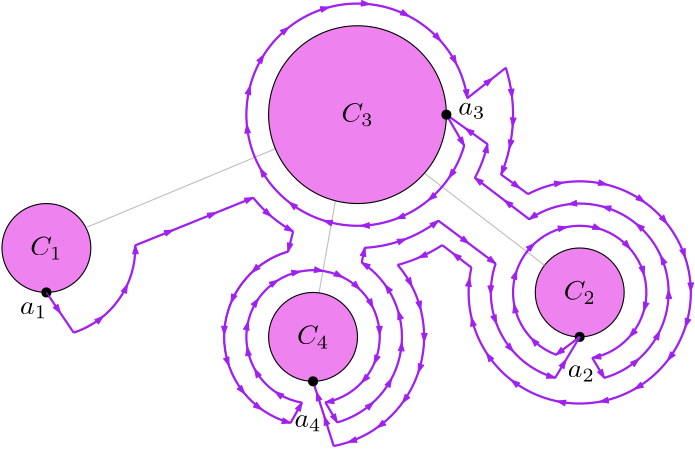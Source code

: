 <?xml version="1.0"?>
<!DOCTYPE ipe SYSTEM "ipe.dtd">
<ipe version="70005" creator="Ipe 7.1.4">
<info created="D:20140611141459" modified="D:20140611142837"/>
<ipestyle name="basic">
<symbol name="arrow/arc(spx)">
<path stroke="sym-stroke" fill="sym-stroke" pen="sym-pen">
0 0 m
-1 0.333 l
-1 -0.333 l
h
</path>
</symbol>
<symbol name="arrow/farc(spx)">
<path stroke="sym-stroke" fill="white" pen="sym-pen">
0 0 m
-1 0.333 l
-1 -0.333 l
h
</path>
</symbol>
<symbol name="mark/circle(sx)" transformations="translations">
<path fill="sym-stroke">
0.6 0 0 0.6 0 0 e
0.4 0 0 0.4 0 0 e
</path>
</symbol>
<symbol name="mark/disk(sx)" transformations="translations">
<path fill="sym-stroke">
0.6 0 0 0.6 0 0 e
</path>
</symbol>
<symbol name="mark/fdisk(sfx)" transformations="translations">
<group>
<path fill="sym-fill">
0.5 0 0 0.5 0 0 e
</path>
<path fill="sym-stroke" fillrule="eofill">
0.6 0 0 0.6 0 0 e
0.4 0 0 0.4 0 0 e
</path>
</group>
</symbol>
<symbol name="mark/box(sx)" transformations="translations">
<path fill="sym-stroke" fillrule="eofill">
-0.6 -0.6 m
0.6 -0.6 l
0.6 0.6 l
-0.6 0.6 l
h
-0.4 -0.4 m
0.4 -0.4 l
0.4 0.4 l
-0.4 0.4 l
h
</path>
</symbol>
<symbol name="mark/square(sx)" transformations="translations">
<path fill="sym-stroke">
-0.6 -0.6 m
0.6 -0.6 l
0.6 0.6 l
-0.6 0.6 l
h
</path>
</symbol>
<symbol name="mark/fsquare(sfx)" transformations="translations">
<group>
<path fill="sym-fill">
-0.5 -0.5 m
0.5 -0.5 l
0.5 0.5 l
-0.5 0.5 l
h
</path>
<path fill="sym-stroke" fillrule="eofill">
-0.6 -0.6 m
0.6 -0.6 l
0.6 0.6 l
-0.6 0.6 l
h
-0.4 -0.4 m
0.4 -0.4 l
0.4 0.4 l
-0.4 0.4 l
h
</path>
</group>
</symbol>
<symbol name="mark/cross(sx)" transformations="translations">
<group>
<path fill="sym-stroke">
-0.43 -0.57 m
0.57 0.43 l
0.43 0.57 l
-0.57 -0.43 l
h
</path>
<path fill="sym-stroke">
-0.43 0.57 m
0.57 -0.43 l
0.43 -0.57 l
-0.57 0.43 l
h
</path>
</group>
</symbol>
<symbol name="arrow/fnormal(spx)">
<path stroke="sym-stroke" fill="white" pen="sym-pen">
0 0 m
-1 0.333 l
-1 -0.333 l
h
</path>
</symbol>
<symbol name="arrow/pointed(spx)">
<path stroke="sym-stroke" fill="sym-stroke" pen="sym-pen">
0 0 m
-1 0.333 l
-0.8 0 l
-1 -0.333 l
h
</path>
</symbol>
<symbol name="arrow/fpointed(spx)">
<path stroke="sym-stroke" fill="white" pen="sym-pen">
0 0 m
-1 0.333 l
-0.8 0 l
-1 -0.333 l
h
</path>
</symbol>
<symbol name="arrow/linear(spx)">
<path stroke="sym-stroke" pen="sym-pen">
-1 0.333 m
0 0 l
-1 -0.333 l
</path>
</symbol>
<symbol name="arrow/fdouble(spx)">
<path stroke="sym-stroke" fill="white" pen="sym-pen">
0 0 m
-1 0.333 l
-1 -0.333 l
h
-1 0 m
-2 0.333 l
-2 -0.333 l
h
</path>
</symbol>
<symbol name="arrow/double(spx)">
<path stroke="sym-stroke" fill="sym-stroke" pen="sym-pen">
0 0 m
-1 0.333 l
-1 -0.333 l
h
-1 0 m
-2 0.333 l
-2 -0.333 l
h
</path>
</symbol>
<pen name="heavier" value="0.8"/>
<pen name="fat" value="1.2"/>
<pen name="ultrafat" value="2"/>
<symbolsize name="large" value="5"/>
<symbolsize name="small" value="2"/>
<symbolsize name="tiny" value="1.1"/>
<arrowsize name="large" value="10"/>
<arrowsize name="small" value="5"/>
<arrowsize name="tiny" value="3"/>
<color name="red" value="1 0 0"/>
<color name="green" value="0 1 0"/>
<color name="blue" value="0 0 1"/>
<color name="yellow" value="1 1 0"/>
<color name="orange" value="1 0.647 0"/>
<color name="gold" value="1 0.843 0"/>
<color name="purple" value="0.627 0.125 0.941"/>
<color name="gray" value="0.745"/>
<color name="brown" value="0.647 0.165 0.165"/>
<color name="navy" value="0 0 0.502"/>
<color name="pink" value="1 0.753 0.796"/>
<color name="seagreen" value="0.18 0.545 0.341"/>
<color name="turquoise" value="0.251 0.878 0.816"/>
<color name="violet" value="0.933 0.51 0.933"/>
<color name="darkblue" value="0 0 0.545"/>
<color name="darkcyan" value="0 0.545 0.545"/>
<color name="darkgray" value="0.663"/>
<color name="darkgreen" value="0 0.392 0"/>
<color name="darkmagenta" value="0.545 0 0.545"/>
<color name="darkorange" value="1 0.549 0"/>
<color name="darkred" value="0.545 0 0"/>
<color name="lightblue" value="0.678 0.847 0.902"/>
<color name="lightcyan" value="0.878 1 1"/>
<color name="lightgray" value="0.827"/>
<color name="lightgreen" value="0.565 0.933 0.565"/>
<color name="lightyellow" value="1 1 0.878"/>
<dashstyle name="dashed" value="[4] 0"/>
<dashstyle name="dotted" value="[1 3] 0"/>
<dashstyle name="dash dotted" value="[4 2 1 2] 0"/>
<dashstyle name="dash dot dotted" value="[4 2 1 2 1 2] 0"/>
<textsize name="large" value="\large"/>
<textsize name="small" value="\small"/>
<textsize name="tiny" value="\tiny"/>
<textsize name="Large" value="\Large"/>
<textsize name="LARGE" value="\LARGE"/>
<textsize name="huge" value="\huge"/>
<textsize name="Huge" value="\Huge"/>
<textsize name="footnote" value="\footnotesize"/>
<textstyle name="center" begin="\begin{center}" end="\end{center}"/>
<textstyle name="itemize" begin="\begin{itemize}" end="\end{itemize}"/>
<textstyle name="item" begin="\begin{itemize}\item{}" end="\end{itemize}"/>
<gridsize name="4 pts" value="4"/>
<gridsize name="8 pts (~3 mm)" value="8"/>
<gridsize name="16 pts (~6 mm)" value="16"/>
<gridsize name="32 pts (~12 mm)" value="32"/>
<gridsize name="10 pts (~3.5 mm)" value="10"/>
<gridsize name="20 pts (~7 mm)" value="20"/>
<gridsize name="14 pts (~5 mm)" value="14"/>
<gridsize name="28 pts (~10 mm)" value="28"/>
<gridsize name="56 pts (~20 mm)" value="56"/>
<anglesize name="90 deg" value="90"/>
<anglesize name="60 deg" value="60"/>
<anglesize name="45 deg" value="45"/>
<anglesize name="30 deg" value="30"/>
<anglesize name="22.5 deg" value="22.5"/>
<tiling name="falling" angle="-60" step="4" width="1"/>
<tiling name="rising" angle="30" step="4" width="1"/>
</ipestyle>
<page>
<layer name="alpha"/>
<view layers="alpha" active="alpha"/>
<path layer="alpha" stroke="black" fill="violet">
16 0 0 16 80 736 e
</path>
<path stroke="black" fill="violet">
16 0 0 16 272 720 e
</path>
<use name="mark/disk(sx)" pos="272 704" size="normal" stroke="black"/>
<path stroke="gray">
94.2195 743.335 m
162.443 771.738 l
</path>
<path stroke="gray">
259.339 729.782 m
216.069 762.913 l
</path>
<path stroke="purple" pen="heavier">
80 720 m
89.8173 705.543 l
</path>
<path stroke="gray">
184.061 753 m
178.148 719.855 l
</path>
<path stroke="purple" pen="heavier">
89.8173 705.543 m
32 0 0 32 80 736 111.986 736.946 a
</path>
<path stroke="purple" pen="heavier">
111.986 736.946 m
154.434 754.121 l
</path>
<path stroke="purple" pen="heavier">
154.434 754.121 m
48 0 0 48 192 784 168.811 741.973 a
</path>
<path stroke="purple" pen="heavier">
168.811 741.973 m
167.003 734.709 l
</path>
<path stroke="purple" pen="heavier">
167.003 734.709 m
32 0 0 32 176 704 167.902 673.042 a
</path>
<path stroke="purple" pen="heavier">
167.902 673.042 m
172.02 680.332 l
</path>
<path stroke="purple" pen="heavier">
180.459 680.418 m
184.7 673.205 l
</path>
<path stroke="purple" pen="heavier">
172.02 680.332 m
24 0 0 -24 176 704 180.459 680.418 a
</path>
<path stroke="purple" pen="heavier">
193.517 730.78 m
194.622 736.072 l
</path>
<path stroke="purple" pen="heavier">
184.7 673.205 m
32 0 0 32 176 704 193.517 730.78 a
</path>
<path stroke="purple" pen="heavier">
221.116 745.839 m
241.73 730.378 l
</path>
<path stroke="purple" pen="heavier">
234.268 761.253 m
253.83 746.341 l
</path>
<path stroke="purple" pen="heavier">
194.622 736.072 m
48 0 0 48 192 784 221.116 745.839 a
</path>
<path stroke="purple" pen="heavier">
241.73 730.378 m
32 0 0 32 272 720 263.153 689.247 a
</path>
<path stroke="purple" pen="heavier">
263.153 689.247 m
272 704 l
</path>
<path stroke="purple" pen="heavier">
272 704 m
263.484 697.562 l
</path>
<path stroke="purple" pen="heavier">
263.484 697.562 m
24 0 0 -24 272 720 276.532 696.432 a
</path>
<path stroke="purple" pen="heavier">
276.532 696.432 m
280.837 689.244 l
</path>
<path stroke="purple" pen="heavier">
280.837 689.244 m
32 0 0 32 272 720 253.83 746.341 a
</path>
<path stroke="purple" pen="heavier">
234.268 761.253 m
48 0 0 48 192 784 238.813 773.391 a
</path>
<path stroke="purple" pen="heavier">
238.813 773.391 m
224 784 l
</path>
<path stroke="purple" pen="heavier">
224 784 m
230.419 772.867 l
</path>
<path stroke="purple" pen="heavier">
230.419 772.867 m
40 0 0 -40 192 784 231.553 789.96 a
</path>
<path stroke="purple" pen="heavier">
231.553 789.96 m
245.395 800.881 l
</path>
<path stroke="purple" pen="heavier">
245.395 800.881 m
56 0 0 -56 192 784 243.686 762.447 a
</path>
<path stroke="purple" pen="heavier">
243.686 762.447 m
253.395 755.41 l
</path>
<path stroke="purple" pen="heavier">
233.014 728.951 m
222.507 737.039 l
</path>
<path stroke="purple" pen="heavier">
253.395 755.41 m
40 0 0 -40 272 720 233.014 728.951 a
</path>
<path stroke="purple" pen="heavier">
222.507 737.039 m
56 0 0 -56 192 784 206.472 729.902 a
</path>
<path stroke="purple" pen="heavier">
206.472 729.902 m
39.9936 0 0 -39.9936 176 704 183.447 664.706 a
</path>
<path stroke="purple" pen="heavier">
183.447 664.706 m
176 688 l
</path>
<path matrix="1 0 0 1 96 -32" stroke="black" fill="violet">
16 0 0 16 80 736 e
</path>
<path stroke="black" fill="violet">
32 0 0 32 192 784 e
</path>
<use matrix="1 0 0 1 0 -16" name="mark/disk(sx)" pos="176 704" size="normal" stroke="black"/>
<use name="mark/disk(sx)" pos="80 720" size="normal" stroke="black"/>
<path stroke="purple" fill="violet" arrow="normal/tiny">
80 720 m
85.0189 712.609 l
</path>
<path stroke="purple" fill="violet" arrow="normal/tiny">
89.8173 705.543 m
32 0 0 32 80 736 100.415 711.358 a
</path>
<path stroke="purple" arrow="normal/tiny">
89.8173 705.543 m
32 0 0 32 80 736 109.161 722.822 a
</path>
<path stroke="purple" arrow="normal/tiny">
89.8173 705.543 m
32 0 0 32 80 736 111.986 736.946 a
</path>
<path stroke="purple" arrow="normal/tiny">
111.986 736.946 m
125.542 742.431 l
</path>
<path stroke="purple" arrow="normal/tiny">
111.986 736.946 m
141.059 748.71 l
</path>
<path stroke="purple" arrow="normal/tiny">
141.059 748.71 m
154.434 754.121 l
</path>
<path stroke="purple" arrow="normal/tiny">
154.434 754.121 m
48 0 0 48 192 784 160.885 747.45 a
</path>
<path stroke="purple" arrow="normal/tiny">
160.885 747.45 m
48 0 0 48 192 784 168.811 741.973 a
</path>
<path stroke="purple" arrow="normal/tiny">
168.811 741.973 m
167.003 734.709 l
</path>
<path stroke="purple" arrow="normal/tiny">
167.003 734.709 m
32 0 0 32 176 704 154.02 727.257 a
</path>
<path stroke="purple" arrow="normal/tiny">
167.003 734.709 m
32 0 0 32 176 704 146.469 716.325 a
</path>
<path stroke="purple" arrow="normal/tiny">
167.003 734.709 m
32 0 0 32 176 704 144.01 704.807 a
</path>
<path stroke="purple" arrow="normal/tiny">
167.003 734.709 m
32 0 0 32 176 704 145.728 693.625 a
</path>
<path stroke="purple" arrow="normal/tiny">
167.003 734.709 m
32 0 0 32 176 704 151.389 683.547 a
</path>
<path stroke="purple" arrow="normal/tiny">
167.003 734.709 m
32 0 0 32 176 704 157.558 677.849 a
</path>
<path stroke="purple" arrow="normal/tiny">
167.003 734.709 m
32 0 0 32 176 704 167.902 673.042 a
</path>
<path stroke="purple" arrow="normal/tiny">
167.902 673.042 m
172.02 680.332 l
</path>
<path stroke="purple" arrow="normal/tiny">
172.02 680.332 m
24 0 0 -24 176 704 162.371 684.245 a
</path>
<path stroke="purple" arrow="normal/tiny">
162.371 684.245 m
24 0 0 -24 176 704 154.988 692.402 a
</path>
<path stroke="purple" arrow="normal/tiny">
154.988 692.402 m
24 0 0 -24 176 704 152.286 700.305 a
</path>
<path stroke="purple" arrow="normal/tiny">
152.286 700.305 m
24 0 0 -24 176 704 152.639 709.501 a
</path>
<path stroke="purple" arrow="normal/tiny">
152.639 709.501 m
24 0 0 -24 176 704 156.289 717.692 a
</path>
<path stroke="purple" arrow="normal/tiny">
156.289 717.692 m
24 0 0 -24 176 704 163.298 724.363 a
</path>
<path stroke="purple" arrow="normal/tiny">
163.298 724.363 m
24 0 0 -24 176 704 171.392 727.553 a
</path>
<path stroke="purple" arrow="normal/tiny">
171.392 727.553 m
24 0 0 -24 176 704 179.529 727.739 a
</path>
<path stroke="purple" arrow="normal/tiny">
179.529 727.739 m
24 0 0 -24 176 704 186.605 725.53 a
</path>
<path stroke="purple" arrow="normal/tiny">
186.605 725.53 m
24 0 0 -24 176 704 192.751 721.187 a
</path>
<path stroke="purple" arrow="normal/tiny">
192.751 721.187 m
24 0 0 -24 176 704 197.529 714.607 a
</path>
<path stroke="purple" arrow="normal/tiny">
197.529 714.607 m
24 0 0 -24 176 704 199.988 704.762 a
</path>
<path stroke="purple" arrow="normal/tiny">
199.988 704.762 m
24 0 0 -24 176 704 197.985 694.373 a
</path>
<path stroke="purple" arrow="normal/tiny">
197.985 694.373 m
24 0 0 -24 176 704 193.555 687.635 a
</path>
<path stroke="purple" arrow="normal/tiny">
193.555 687.635 m
24 0 0 -24 176 704 180.459 680.418 a
</path>
<path stroke="purple" cap="1" arrow="normal/tiny">
180.459 680.418 m
184.7 673.205 l
</path>
<path stroke="purple" cap="1" arrow="normal/tiny">
184.7 673.205 m
32 0 0 32 176 704 197.708 680.489 a
</path>
<path stroke="purple" cap="1" arrow="normal/tiny">
197.708 680.489 m
32 0 0 32 176 704 204.237 688.945 a
</path>
<path stroke="purple" cap="1" arrow="normal/tiny">
204.237 688.945 m
32 0 0 32 176 704 207.938 702.006 a
</path>
<path stroke="purple" cap="1" arrow="normal/tiny">
207.938 702.006 m
32 0 0 32 176 704 206.617 713.307 a
</path>
<path stroke="purple" cap="1" arrow="normal/tiny">
206.617 713.307 m
32 0 0 32 176 704 201.953 722.72 a
</path>
<path stroke="purple" cap="1" arrow="normal/tiny">
201.953 722.72 m
32 0 0 32 176 704 193.517 730.78 a
</path>
<path stroke="purple" cap="1" arrow="normal/tiny">
193.517 730.78 m
194.622 736.072 l
</path>
<path stroke="purple" cap="1" arrow="normal/tiny">
194.622 736.072 m
48 0 0 48 192 784 209.399 739.264 a
</path>
<path stroke="purple" cap="1" arrow="normal/tiny">
209.399 739.264 m
48 0 0 48 192 784 221.116 745.839 a
</path>
<path stroke="purple" cap="1" arrow="normal/tiny">
221.116 745.839 m
232.043 737.644 l
</path>
<path stroke="purple" cap="1" arrow="normal/tiny">
232.043 737.644 m
241.73 730.378 l
</path>
<path stroke="purple" cap="1" arrow="normal/tiny">
241.73 730.378 m
32 0 0 32 272 720 240.007 719.354 a
</path>
<path stroke="purple" cap="1" arrow="normal/tiny">
240.007 719.354 m
32 0 0 32 272 720 242.017 708.819 a
</path>
<path stroke="purple" cap="1" arrow="normal/tiny">
242.017 708.819 m
32 0 0 32 272 720 248.05 698.778 a
</path>
<path stroke="purple" cap="1" arrow="normal/tiny">
248.05 698.778 m
32 0 0 32 272 720 263.153 689.247 a
</path>
<path stroke="purple" cap="1" arrow="normal/tiny">
263.153 689.247 m
267.016 695.689 l
</path>
<path stroke="purple" cap="1" arrow="normal/tiny">
272 704 m
263.484 697.562 l
</path>
<path stroke="purple" cap="1" arrow="normal/tiny">
263.484 697.562 m
24 0 0 -24 272 720 254.525 703.549 a
</path>
<path stroke="purple" cap="1" arrow="normal/tiny">
254.525 703.549 m
24 0 0 -24 272 720 248.378 715.755 a
</path>
<path stroke="purple" cap="1" arrow="normal/tiny">
248.378 715.755 m
24 0 0 -24 272 720 249.298 727.786 a
</path>
<path stroke="purple" cap="1" arrow="normal/tiny">
249.298 727.786 m
24 0 0 -24 272 720 255.714 737.628 a
</path>
<path stroke="purple" cap="1" arrow="normal/tiny">
255.714 737.628 m
24 0 0 -24 272 720 267.316 743.538 a
</path>
<path stroke="purple" cap="1" arrow="normal/tiny">
267.316 743.538 m
24 0 0 -24 272 720 279.738 742.718 a
</path>
<path stroke="purple" cap="1" arrow="normal/tiny">
279.738 742.718 m
24 0 0 -24 272 720 290.088 735.774 a
</path>
<path stroke="purple" cap="1" arrow="normal/tiny">
290.088 735.774 m
24 0 0 -24 272 720 295.153 726.321 a
</path>
<path stroke="purple" cap="1" arrow="normal/tiny">
295.153 726.321 m
24 0 0 -24 272 720 295.077 713.408 a
</path>
<path stroke="purple" cap="1" arrow="normal/tiny">
295.077 713.408 m
24 0 0 -24 272 720 289.945 704.064 a
</path>
<path stroke="purple" cap="1" arrow="normal/tiny">
289.945 704.064 m
24 0 0 -24 272 720 276.532 696.432 a
</path>
<path stroke="purple" cap="1" arrow="normal/tiny">
276.532 696.432 m
280.837 689.244 l
</path>
<path stroke="purple" cap="1" arrow="normal/tiny">
280.837 689.244 m
32 0 0 32 272 720 293.257 696.081 a
</path>
<path stroke="purple" cap="1" arrow="normal/tiny">
293.257 696.081 m
32 0 0 32 272 720 300.784 706.019 a
</path>
<path stroke="purple" cap="1" arrow="normal/tiny">
300.784 706.019 m
32 0 0 32 272 720 303.989 720.836 a
</path>
<path stroke="purple" cap="1" arrow="normal/tiny">
303.989 720.836 m
32 0 0 32 272 720 301.18 733.135 a
</path>
<path stroke="purple" cap="1" arrow="normal/tiny">
301.18 733.135 m
32 0 0 32 272 720 292.302 744.735 a
</path>
<path stroke="purple" cap="1" arrow="normal/tiny">
292.302 744.735 m
32 0 0 32 272 720 280.19 750.934 a
</path>
<path stroke="purple" cap="1" arrow="normal/tiny">
280.19 750.934 m
32 0 0 32 272 720 267.902 751.736 a
</path>
<path stroke="purple" cap="1" arrow="normal/tiny">
267.902 751.736 m
32 0 0 32 272 720 253.83 746.341 a
</path>
<path stroke="purple" cap="1" arrow="normal/tiny">
253.83 746.341 m
244.945 753.115 l
</path>
<path stroke="purple" cap="1" arrow="normal/tiny">
244.945 753.115 m
234.268 761.253 l
</path>
<path stroke="purple" cap="1" arrow="normal/tiny">
234.268 761.253 m
48 0 0 48 192 784 238.813 773.391 a
</path>
<path stroke="purple" cap="1" arrow="normal/tiny">
238.813 773.391 m
230.925 779.041 l
</path>
<path stroke="purple" cap="1" arrow="normal/tiny">
224 784 m
230.419 772.867 l
</path>
<use name="mark/disk(sx)" pos="224 784" size="normal" stroke="black"/>
<path stroke="purple" cap="1" arrow="normal/tiny">
230.419 772.867 m
40 0 0 -40 192 784 224.93 761.293 a
</path>
<path stroke="purple" cap="1" arrow="normal/tiny">
224.93 761.293 m
40 0 0 -40 192 784 217.534 753.21 a
</path>
<path stroke="purple" cap="1" arrow="normal/tiny">
217.534 753.21 m
40 0 0 -40 192 784 206.039 746.545 a
</path>
<path stroke="purple" cap="1" arrow="normal/tiny">
206.039 746.545 m
40 0 0 -40 192 784 193.238 744.019 a
</path>
<path stroke="purple" cap="1" arrow="normal/tiny">
193.238 744.019 m
40 0 0 -40 192 784 179.906 745.872 a
</path>
<path stroke="purple" cap="1" arrow="normal/tiny">
179.906 745.872 m
40 0 0 -40 192 784 167.382 752.473 a
</path>
<path stroke="purple" cap="1" arrow="normal/tiny">
167.382 752.473 m
40 0 0 -40 192 784 157.01 764.618 a
</path>
<path stroke="purple" cap="1" arrow="normal/tiny">
157.01 764.618 m
40 0 0 -40 192 784 152.161 780.411 a
</path>
<path stroke="purple" cap="1" arrow="normal/tiny">
152.161 780.411 m
40 0 0 -40 192 784 153.345 794.285 a
</path>
<path stroke="purple" cap="1" arrow="normal/tiny">
153.345 794.285 m
40 0 0 -40 192 784 158.266 805.494 a
</path>
<path stroke="purple" cap="1" arrow="normal/tiny">
158.266 805.494 m
40 0 0 -40 192 784 167.212 815.394 a
</path>
<path stroke="purple" cap="1" arrow="normal/tiny">
167.212 815.394 m
40 0 0 -40 192 784 181.763 822.668 a
</path>
<path stroke="purple" cap="1" arrow="normal/tiny">
181.763 822.668 m
40 0 0 -40 192 784 196.415 823.756 a
</path>
<path stroke="purple" cap="1" arrow="normal/tiny">
196.415 823.756 m
40 0 0 -40 192 784 210.507 819.461 a
</path>
<path stroke="purple" cap="1" arrow="normal/tiny">
210.507 819.461 m
40 0 0 -40 192 784 221.923 810.544 a
</path>
<path stroke="purple" cap="1" arrow="normal/tiny">
221.923 810.544 m
40 0 0 -40 192 784 227.592 802.253 a
</path>
<path stroke="purple" cap="1" arrow="normal/tiny">
227.592 802.253 m
40 0 0 -40 192 784 231.553 789.96 a
</path>
<path stroke="purple" cap="1" arrow="normal/tiny">
231.553 789.96 m
240.517 797.032 l
</path>
<path stroke="purple" cap="1" arrow="normal/tiny">
245.395 800.881 m
56 0 0 -56 192 784 247.662 790.147 a
</path>
<path stroke="purple" cap="1" arrow="normal/tiny">
247.662 790.147 m
56 0 0 -56 192 784 247.844 779.816 a
</path>
<path stroke="purple" cap="1" arrow="normal/tiny">
247.844 779.816 m
56 0 0 -56 192 784 246.663 771.835 a
</path>
<path stroke="purple" cap="1" arrow="normal/tiny">
246.663 771.835 m
56 0 0 -56 192 784 243.686 762.447 a
</path>
<path stroke="purple" cap="1" arrow="normal/tiny">
243.686 762.447 m
250.426 757.562 l
</path>
<path stroke="purple" cap="1" arrow="normal/tiny">
253.395 755.41 m
40 0 0 -40 272 720 265.987 759.546 a
</path>
<path stroke="purple" cap="1" arrow="normal/tiny">
265.987 759.546 m
40 0 0 -40 272 720 281.776 758.787 a
</path>
<path stroke="purple" cap="1" arrow="normal/tiny">
281.776 758.787 m
40 0 0 -40 272 720 295.287 752.522 a
</path>
<path stroke="purple" cap="1" arrow="normal/tiny">
295.287 752.522 m
40 0 0 -40 272 720 303.348 744.845 a
</path>
<path stroke="purple" cap="1" arrow="normal/tiny">
303.348 744.845 m
40 0 0 -40 272 720 309.951 732.637 a
</path>
<path stroke="purple" cap="1" arrow="normal/tiny">
309.951 732.637 m
40 0 0 -40 272 720 311.998 720.407 a
</path>
<path stroke="purple" cap="1" arrow="normal/tiny">
311.998 720.407 m
40 0 0 -40 272 720 310.027 707.593 a
</path>
<path stroke="purple" cap="1" arrow="normal/tiny">
310.027 707.593 m
40 0 0 -40 272 720 303.711 695.62 a
</path>
<path stroke="purple" cap="1" arrow="normal/tiny">
303.711 695.62 m
40 0 0 -40 272 720 291.816 685.253 a
</path>
<path stroke="purple" cap="1" arrow="normal/tiny">
291.816 685.253 m
40 0 0 -40 272 720 279.248 680.662 a
</path>
<path stroke="purple" cap="1" arrow="normal/tiny">
279.248 680.662 m
40 0 0 -40 272 720 263.866 680.836 a
</path>
<path stroke="purple" cap="1" arrow="normal/tiny">
263.866 680.836 m
40 0 0 -40 272 720 247.376 688.478 a
</path>
<path stroke="purple" cap="1" arrow="normal/tiny">
247.376 688.478 m
40 0 0 -40 272 720 238.509 698.128 a
</path>
<path stroke="purple" cap="1" arrow="normal/tiny">
238.509 698.128 m
40 0 0 -40 272 720 233.041 710.933 a
</path>
<path stroke="purple" cap="1" arrow="normal/tiny">
233.041 710.933 m
40 0 0 -40 272 720 232.342 725.221 a
</path>
<path stroke="purple" cap="1" arrow="normal/tiny">
233.014 728.951 m
226.345 734.085 l
</path>
<path stroke="purple" cap="1" arrow="normal/tiny">
222.507 737.039 m
56 0 0 -56 192 784 214.029 732.515 a
</path>
<path stroke="purple" cap="1" arrow="normal/tiny">
206.472 729.902 m
39.9936 0 0 -39.9936 176 704 211.586 722.252 a
</path>
<path stroke="purple" cap="1" arrow="normal/tiny">
211.586 722.252 m
39.9936 0 0 -39.9936 176 704 214.778 713.785 a
</path>
<path stroke="purple" cap="1" arrow="normal/tiny">
214.778 713.785 m
39.9936 0 0 -39.9936 176 704 215.955 702.245 a
</path>
<path stroke="purple" cap="1" arrow="normal/tiny">
215.955 702.245 m
39.9936 0 0 -39.9936 176 704 213.903 691.24 a
</path>
<path stroke="purple" cap="1" arrow="normal/tiny">
213.903 691.24 m
39.9936 0 0 -39.9936 176 704 208.205 680.287 a
</path>
<path stroke="purple" cap="1" arrow="normal/tiny">
208.205 680.287 m
39.9936 0 0 -39.9936 176 704 199.138 671.379 a
</path>
<path stroke="purple" cap="1" arrow="normal/tiny">
199.138 671.379 m
39.9936 0 0 -39.9936 176 704 188.654 666.061 a
</path>
<path stroke="purple" cap="1" arrow="normal/tiny">
183.447 664.706 m
180.064 675.286 l
</path>
<path stroke="purple" cap="1" arrow="normal/tiny">
180.064 675.286 m
177.26 684.059 l
</path>
<text matrix="1 0 0 1 -9.48842 8.16174" transformations="translations" pos="80 704" stroke="black" type="label" width="9.736" height="4.294" depth="1.49" valign="baseline">$a_1$</text>
<text matrix="1 0 0 1 -3.30032 2.68151" transformations="translations" pos="270.993 686.785" stroke="black" type="label" width="9.736" height="4.294" depth="1.49" valign="baseline">$a_2$</text>
<text matrix="1 0 0 1 -4.74421 -0.20627" transformations="translations" pos="233.039 784.145" stroke="black" type="label" width="9.736" height="4.294" depth="1.49" valign="baseline">$a_3$</text>
<text matrix="1 0 0 1 -2.88778 2.47524" transformations="translations" pos="172.189 669.046" stroke="black" type="label" width="9.736" height="4.294" depth="1.49" valign="baseline">$a_4$</text>
<text transformations="translations" pos="80 736" stroke="black" type="label" width="11.59" height="6.812" depth="1.49" halign="center" valign="center">$C_1$</text>
<text matrix="1 0 0 1 96 -32" transformations="translations" pos="80 736" stroke="black" type="label" width="11.59" height="6.812" depth="1.49" halign="center" valign="center">$C_4$</text>
<text matrix="1 0 0 1 192 -16" transformations="translations" pos="80 736" stroke="black" type="label" width="11.59" height="6.812" depth="1.49" halign="center" valign="center">$C_2$</text>
<text matrix="1 0 0 1 112 48" transformations="translations" pos="80 736" stroke="black" type="label" width="11.59" height="6.812" depth="1.49" halign="center" valign="center">$C_3$</text>
</page>
</ipe>
